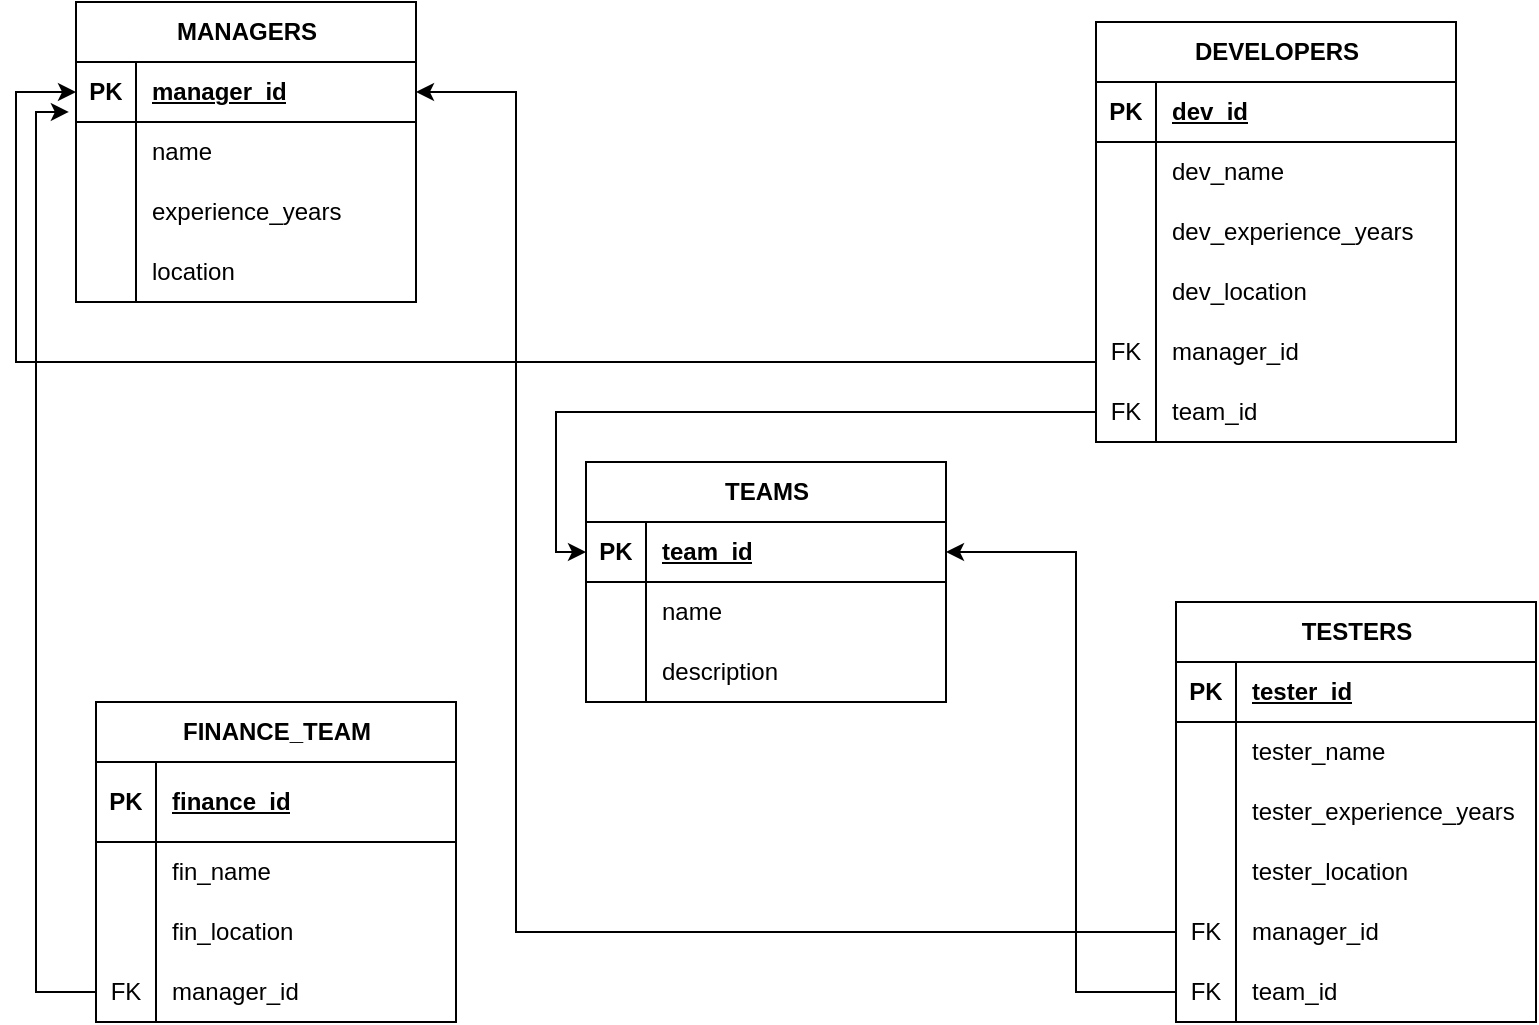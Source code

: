 <mxfile version="26.2.14">
  <diagram name="Page-1" id="9Mc6fm1nMiC2h6bC7p1q">
    <mxGraphModel dx="1042" dy="596" grid="1" gridSize="10" guides="1" tooltips="1" connect="1" arrows="1" fold="1" page="1" pageScale="1" pageWidth="850" pageHeight="1100" math="0" shadow="0">
      <root>
        <mxCell id="0" />
        <mxCell id="1" parent="0" />
        <mxCell id="IIAUFrhKi4VbLgM-tMts-22" value="MANAGERS" style="shape=table;startSize=30;container=1;collapsible=1;childLayout=tableLayout;fixedRows=1;rowLines=0;fontStyle=1;align=center;resizeLast=1;html=1;" vertex="1" parent="1">
          <mxGeometry x="80" y="30" width="170" height="150" as="geometry" />
        </mxCell>
        <mxCell id="IIAUFrhKi4VbLgM-tMts-105" value="" style="shape=tableRow;horizontal=0;startSize=0;swimlaneHead=0;swimlaneBody=0;fillColor=none;collapsible=0;dropTarget=0;points=[[0,0.5],[1,0.5]];portConstraint=eastwest;top=0;left=0;right=0;bottom=1;" vertex="1" parent="IIAUFrhKi4VbLgM-tMts-22">
          <mxGeometry y="30" width="170" height="30" as="geometry" />
        </mxCell>
        <mxCell id="IIAUFrhKi4VbLgM-tMts-106" value="PK" style="shape=partialRectangle;connectable=0;fillColor=none;top=0;left=0;bottom=0;right=0;fontStyle=1;overflow=hidden;whiteSpace=wrap;html=1;" vertex="1" parent="IIAUFrhKi4VbLgM-tMts-105">
          <mxGeometry width="30" height="30" as="geometry">
            <mxRectangle width="30" height="30" as="alternateBounds" />
          </mxGeometry>
        </mxCell>
        <mxCell id="IIAUFrhKi4VbLgM-tMts-107" value="manager_id" style="shape=partialRectangle;connectable=0;fillColor=none;top=0;left=0;bottom=0;right=0;align=left;spacingLeft=6;fontStyle=5;overflow=hidden;whiteSpace=wrap;html=1;" vertex="1" parent="IIAUFrhKi4VbLgM-tMts-105">
          <mxGeometry x="30" width="140" height="30" as="geometry">
            <mxRectangle width="140" height="30" as="alternateBounds" />
          </mxGeometry>
        </mxCell>
        <mxCell id="IIAUFrhKi4VbLgM-tMts-26" value="" style="shape=tableRow;horizontal=0;startSize=0;swimlaneHead=0;swimlaneBody=0;fillColor=none;collapsible=0;dropTarget=0;points=[[0,0.5],[1,0.5]];portConstraint=eastwest;top=0;left=0;right=0;bottom=0;" vertex="1" parent="IIAUFrhKi4VbLgM-tMts-22">
          <mxGeometry y="60" width="170" height="30" as="geometry" />
        </mxCell>
        <mxCell id="IIAUFrhKi4VbLgM-tMts-27" value="" style="shape=partialRectangle;connectable=0;fillColor=none;top=0;left=0;bottom=0;right=0;editable=1;overflow=hidden;whiteSpace=wrap;html=1;" vertex="1" parent="IIAUFrhKi4VbLgM-tMts-26">
          <mxGeometry width="30" height="30" as="geometry">
            <mxRectangle width="30" height="30" as="alternateBounds" />
          </mxGeometry>
        </mxCell>
        <mxCell id="IIAUFrhKi4VbLgM-tMts-28" value="name" style="shape=partialRectangle;connectable=0;fillColor=none;top=0;left=0;bottom=0;right=0;align=left;spacingLeft=6;overflow=hidden;whiteSpace=wrap;html=1;" vertex="1" parent="IIAUFrhKi4VbLgM-tMts-26">
          <mxGeometry x="30" width="140" height="30" as="geometry">
            <mxRectangle width="140" height="30" as="alternateBounds" />
          </mxGeometry>
        </mxCell>
        <mxCell id="IIAUFrhKi4VbLgM-tMts-29" value="" style="shape=tableRow;horizontal=0;startSize=0;swimlaneHead=0;swimlaneBody=0;fillColor=none;collapsible=0;dropTarget=0;points=[[0,0.5],[1,0.5]];portConstraint=eastwest;top=0;left=0;right=0;bottom=0;" vertex="1" parent="IIAUFrhKi4VbLgM-tMts-22">
          <mxGeometry y="90" width="170" height="30" as="geometry" />
        </mxCell>
        <mxCell id="IIAUFrhKi4VbLgM-tMts-30" value="" style="shape=partialRectangle;connectable=0;fillColor=none;top=0;left=0;bottom=0;right=0;editable=1;overflow=hidden;whiteSpace=wrap;html=1;" vertex="1" parent="IIAUFrhKi4VbLgM-tMts-29">
          <mxGeometry width="30" height="30" as="geometry">
            <mxRectangle width="30" height="30" as="alternateBounds" />
          </mxGeometry>
        </mxCell>
        <mxCell id="IIAUFrhKi4VbLgM-tMts-31" value="experience_years" style="shape=partialRectangle;connectable=0;fillColor=none;top=0;left=0;bottom=0;right=0;align=left;spacingLeft=6;overflow=hidden;whiteSpace=wrap;html=1;" vertex="1" parent="IIAUFrhKi4VbLgM-tMts-29">
          <mxGeometry x="30" width="140" height="30" as="geometry">
            <mxRectangle width="140" height="30" as="alternateBounds" />
          </mxGeometry>
        </mxCell>
        <mxCell id="IIAUFrhKi4VbLgM-tMts-32" value="" style="shape=tableRow;horizontal=0;startSize=0;swimlaneHead=0;swimlaneBody=0;fillColor=none;collapsible=0;dropTarget=0;points=[[0,0.5],[1,0.5]];portConstraint=eastwest;top=0;left=0;right=0;bottom=0;" vertex="1" parent="IIAUFrhKi4VbLgM-tMts-22">
          <mxGeometry y="120" width="170" height="30" as="geometry" />
        </mxCell>
        <mxCell id="IIAUFrhKi4VbLgM-tMts-33" value="" style="shape=partialRectangle;connectable=0;fillColor=none;top=0;left=0;bottom=0;right=0;editable=1;overflow=hidden;whiteSpace=wrap;html=1;" vertex="1" parent="IIAUFrhKi4VbLgM-tMts-32">
          <mxGeometry width="30" height="30" as="geometry">
            <mxRectangle width="30" height="30" as="alternateBounds" />
          </mxGeometry>
        </mxCell>
        <mxCell id="IIAUFrhKi4VbLgM-tMts-34" value="location" style="shape=partialRectangle;connectable=0;fillColor=none;top=0;left=0;bottom=0;right=0;align=left;spacingLeft=6;overflow=hidden;whiteSpace=wrap;html=1;" vertex="1" parent="IIAUFrhKi4VbLgM-tMts-32">
          <mxGeometry x="30" width="140" height="30" as="geometry">
            <mxRectangle width="140" height="30" as="alternateBounds" />
          </mxGeometry>
        </mxCell>
        <mxCell id="IIAUFrhKi4VbLgM-tMts-36" value="DEVELOPERS" style="shape=table;startSize=30;container=1;collapsible=1;childLayout=tableLayout;fixedRows=1;rowLines=0;fontStyle=1;align=center;resizeLast=1;html=1;" vertex="1" parent="1">
          <mxGeometry x="590" y="40" width="180" height="210" as="geometry" />
        </mxCell>
        <mxCell id="IIAUFrhKi4VbLgM-tMts-37" value="" style="shape=tableRow;horizontal=0;startSize=0;swimlaneHead=0;swimlaneBody=0;fillColor=none;collapsible=0;dropTarget=0;points=[[0,0.5],[1,0.5]];portConstraint=eastwest;top=0;left=0;right=0;bottom=1;" vertex="1" parent="IIAUFrhKi4VbLgM-tMts-36">
          <mxGeometry y="30" width="180" height="30" as="geometry" />
        </mxCell>
        <mxCell id="IIAUFrhKi4VbLgM-tMts-38" value="PK" style="shape=partialRectangle;connectable=0;fillColor=none;top=0;left=0;bottom=0;right=0;fontStyle=1;overflow=hidden;whiteSpace=wrap;html=1;" vertex="1" parent="IIAUFrhKi4VbLgM-tMts-37">
          <mxGeometry width="30" height="30" as="geometry">
            <mxRectangle width="30" height="30" as="alternateBounds" />
          </mxGeometry>
        </mxCell>
        <mxCell id="IIAUFrhKi4VbLgM-tMts-39" value="dev_id" style="shape=partialRectangle;connectable=0;fillColor=none;top=0;left=0;bottom=0;right=0;align=left;spacingLeft=6;fontStyle=5;overflow=hidden;whiteSpace=wrap;html=1;" vertex="1" parent="IIAUFrhKi4VbLgM-tMts-37">
          <mxGeometry x="30" width="150" height="30" as="geometry">
            <mxRectangle width="150" height="30" as="alternateBounds" />
          </mxGeometry>
        </mxCell>
        <mxCell id="IIAUFrhKi4VbLgM-tMts-40" value="" style="shape=tableRow;horizontal=0;startSize=0;swimlaneHead=0;swimlaneBody=0;fillColor=none;collapsible=0;dropTarget=0;points=[[0,0.5],[1,0.5]];portConstraint=eastwest;top=0;left=0;right=0;bottom=0;" vertex="1" parent="IIAUFrhKi4VbLgM-tMts-36">
          <mxGeometry y="60" width="180" height="30" as="geometry" />
        </mxCell>
        <mxCell id="IIAUFrhKi4VbLgM-tMts-41" value="" style="shape=partialRectangle;connectable=0;fillColor=none;top=0;left=0;bottom=0;right=0;editable=1;overflow=hidden;whiteSpace=wrap;html=1;" vertex="1" parent="IIAUFrhKi4VbLgM-tMts-40">
          <mxGeometry width="30" height="30" as="geometry">
            <mxRectangle width="30" height="30" as="alternateBounds" />
          </mxGeometry>
        </mxCell>
        <mxCell id="IIAUFrhKi4VbLgM-tMts-42" value="dev_name" style="shape=partialRectangle;connectable=0;fillColor=none;top=0;left=0;bottom=0;right=0;align=left;spacingLeft=6;overflow=hidden;whiteSpace=wrap;html=1;" vertex="1" parent="IIAUFrhKi4VbLgM-tMts-40">
          <mxGeometry x="30" width="150" height="30" as="geometry">
            <mxRectangle width="150" height="30" as="alternateBounds" />
          </mxGeometry>
        </mxCell>
        <mxCell id="IIAUFrhKi4VbLgM-tMts-43" value="" style="shape=tableRow;horizontal=0;startSize=0;swimlaneHead=0;swimlaneBody=0;fillColor=none;collapsible=0;dropTarget=0;points=[[0,0.5],[1,0.5]];portConstraint=eastwest;top=0;left=0;right=0;bottom=0;" vertex="1" parent="IIAUFrhKi4VbLgM-tMts-36">
          <mxGeometry y="90" width="180" height="30" as="geometry" />
        </mxCell>
        <mxCell id="IIAUFrhKi4VbLgM-tMts-44" value="" style="shape=partialRectangle;connectable=0;fillColor=none;top=0;left=0;bottom=0;right=0;editable=1;overflow=hidden;whiteSpace=wrap;html=1;" vertex="1" parent="IIAUFrhKi4VbLgM-tMts-43">
          <mxGeometry width="30" height="30" as="geometry">
            <mxRectangle width="30" height="30" as="alternateBounds" />
          </mxGeometry>
        </mxCell>
        <mxCell id="IIAUFrhKi4VbLgM-tMts-45" value="dev_experience_years" style="shape=partialRectangle;connectable=0;fillColor=none;top=0;left=0;bottom=0;right=0;align=left;spacingLeft=6;overflow=hidden;whiteSpace=wrap;html=1;" vertex="1" parent="IIAUFrhKi4VbLgM-tMts-43">
          <mxGeometry x="30" width="150" height="30" as="geometry">
            <mxRectangle width="150" height="30" as="alternateBounds" />
          </mxGeometry>
        </mxCell>
        <mxCell id="IIAUFrhKi4VbLgM-tMts-46" value="" style="shape=tableRow;horizontal=0;startSize=0;swimlaneHead=0;swimlaneBody=0;fillColor=none;collapsible=0;dropTarget=0;points=[[0,0.5],[1,0.5]];portConstraint=eastwest;top=0;left=0;right=0;bottom=0;" vertex="1" parent="IIAUFrhKi4VbLgM-tMts-36">
          <mxGeometry y="120" width="180" height="30" as="geometry" />
        </mxCell>
        <mxCell id="IIAUFrhKi4VbLgM-tMts-47" value="" style="shape=partialRectangle;connectable=0;fillColor=none;top=0;left=0;bottom=0;right=0;editable=1;overflow=hidden;whiteSpace=wrap;html=1;" vertex="1" parent="IIAUFrhKi4VbLgM-tMts-46">
          <mxGeometry width="30" height="30" as="geometry">
            <mxRectangle width="30" height="30" as="alternateBounds" />
          </mxGeometry>
        </mxCell>
        <mxCell id="IIAUFrhKi4VbLgM-tMts-48" value="dev_location" style="shape=partialRectangle;connectable=0;fillColor=none;top=0;left=0;bottom=0;right=0;align=left;spacingLeft=6;overflow=hidden;whiteSpace=wrap;html=1;" vertex="1" parent="IIAUFrhKi4VbLgM-tMts-46">
          <mxGeometry x="30" width="150" height="30" as="geometry">
            <mxRectangle width="150" height="30" as="alternateBounds" />
          </mxGeometry>
        </mxCell>
        <mxCell id="IIAUFrhKi4VbLgM-tMts-88" style="shape=tableRow;horizontal=0;startSize=0;swimlaneHead=0;swimlaneBody=0;fillColor=none;collapsible=0;dropTarget=0;points=[[0,0.5],[1,0.5]];portConstraint=eastwest;top=0;left=0;right=0;bottom=0;" vertex="1" parent="IIAUFrhKi4VbLgM-tMts-36">
          <mxGeometry y="150" width="180" height="30" as="geometry" />
        </mxCell>
        <mxCell id="IIAUFrhKi4VbLgM-tMts-89" value="FK" style="shape=partialRectangle;connectable=0;fillColor=none;top=0;left=0;bottom=0;right=0;editable=1;overflow=hidden;whiteSpace=wrap;html=1;" vertex="1" parent="IIAUFrhKi4VbLgM-tMts-88">
          <mxGeometry width="30" height="30" as="geometry">
            <mxRectangle width="30" height="30" as="alternateBounds" />
          </mxGeometry>
        </mxCell>
        <mxCell id="IIAUFrhKi4VbLgM-tMts-90" value="manager_id" style="shape=partialRectangle;connectable=0;fillColor=none;top=0;left=0;bottom=0;right=0;align=left;spacingLeft=6;overflow=hidden;whiteSpace=wrap;html=1;" vertex="1" parent="IIAUFrhKi4VbLgM-tMts-88">
          <mxGeometry x="30" width="150" height="30" as="geometry">
            <mxRectangle width="150" height="30" as="alternateBounds" />
          </mxGeometry>
        </mxCell>
        <mxCell id="IIAUFrhKi4VbLgM-tMts-91" style="shape=tableRow;horizontal=0;startSize=0;swimlaneHead=0;swimlaneBody=0;fillColor=none;collapsible=0;dropTarget=0;points=[[0,0.5],[1,0.5]];portConstraint=eastwest;top=0;left=0;right=0;bottom=0;" vertex="1" parent="IIAUFrhKi4VbLgM-tMts-36">
          <mxGeometry y="180" width="180" height="30" as="geometry" />
        </mxCell>
        <mxCell id="IIAUFrhKi4VbLgM-tMts-92" value="FK" style="shape=partialRectangle;connectable=0;fillColor=none;top=0;left=0;bottom=0;right=0;editable=1;overflow=hidden;whiteSpace=wrap;html=1;" vertex="1" parent="IIAUFrhKi4VbLgM-tMts-91">
          <mxGeometry width="30" height="30" as="geometry">
            <mxRectangle width="30" height="30" as="alternateBounds" />
          </mxGeometry>
        </mxCell>
        <mxCell id="IIAUFrhKi4VbLgM-tMts-93" value="team_id" style="shape=partialRectangle;connectable=0;fillColor=none;top=0;left=0;bottom=0;right=0;align=left;spacingLeft=6;overflow=hidden;whiteSpace=wrap;html=1;" vertex="1" parent="IIAUFrhKi4VbLgM-tMts-91">
          <mxGeometry x="30" width="150" height="30" as="geometry">
            <mxRectangle width="150" height="30" as="alternateBounds" />
          </mxGeometry>
        </mxCell>
        <mxCell id="IIAUFrhKi4VbLgM-tMts-49" value="FINANCE_TEAM" style="shape=table;startSize=30;container=1;collapsible=1;childLayout=tableLayout;fixedRows=1;rowLines=0;fontStyle=1;align=center;resizeLast=1;html=1;" vertex="1" parent="1">
          <mxGeometry x="90" y="380" width="180" height="160" as="geometry" />
        </mxCell>
        <mxCell id="IIAUFrhKi4VbLgM-tMts-50" value="" style="shape=tableRow;horizontal=0;startSize=0;swimlaneHead=0;swimlaneBody=0;fillColor=none;collapsible=0;dropTarget=0;points=[[0,0.5],[1,0.5]];portConstraint=eastwest;top=0;left=0;right=0;bottom=1;" vertex="1" parent="IIAUFrhKi4VbLgM-tMts-49">
          <mxGeometry y="30" width="180" height="40" as="geometry" />
        </mxCell>
        <mxCell id="IIAUFrhKi4VbLgM-tMts-51" value="PK" style="shape=partialRectangle;connectable=0;fillColor=none;top=0;left=0;bottom=0;right=0;fontStyle=1;overflow=hidden;whiteSpace=wrap;html=1;" vertex="1" parent="IIAUFrhKi4VbLgM-tMts-50">
          <mxGeometry width="30" height="40" as="geometry">
            <mxRectangle width="30" height="40" as="alternateBounds" />
          </mxGeometry>
        </mxCell>
        <mxCell id="IIAUFrhKi4VbLgM-tMts-52" value="finance_id" style="shape=partialRectangle;connectable=0;fillColor=none;top=0;left=0;bottom=0;right=0;align=left;spacingLeft=6;fontStyle=5;overflow=hidden;whiteSpace=wrap;html=1;" vertex="1" parent="IIAUFrhKi4VbLgM-tMts-50">
          <mxGeometry x="30" width="150" height="40" as="geometry">
            <mxRectangle width="150" height="40" as="alternateBounds" />
          </mxGeometry>
        </mxCell>
        <mxCell id="IIAUFrhKi4VbLgM-tMts-53" value="" style="shape=tableRow;horizontal=0;startSize=0;swimlaneHead=0;swimlaneBody=0;fillColor=none;collapsible=0;dropTarget=0;points=[[0,0.5],[1,0.5]];portConstraint=eastwest;top=0;left=0;right=0;bottom=0;" vertex="1" parent="IIAUFrhKi4VbLgM-tMts-49">
          <mxGeometry y="70" width="180" height="30" as="geometry" />
        </mxCell>
        <mxCell id="IIAUFrhKi4VbLgM-tMts-54" value="" style="shape=partialRectangle;connectable=0;fillColor=none;top=0;left=0;bottom=0;right=0;editable=1;overflow=hidden;whiteSpace=wrap;html=1;" vertex="1" parent="IIAUFrhKi4VbLgM-tMts-53">
          <mxGeometry width="30" height="30" as="geometry">
            <mxRectangle width="30" height="30" as="alternateBounds" />
          </mxGeometry>
        </mxCell>
        <mxCell id="IIAUFrhKi4VbLgM-tMts-55" value="fin_name" style="shape=partialRectangle;connectable=0;fillColor=none;top=0;left=0;bottom=0;right=0;align=left;spacingLeft=6;overflow=hidden;whiteSpace=wrap;html=1;" vertex="1" parent="IIAUFrhKi4VbLgM-tMts-53">
          <mxGeometry x="30" width="150" height="30" as="geometry">
            <mxRectangle width="150" height="30" as="alternateBounds" />
          </mxGeometry>
        </mxCell>
        <mxCell id="IIAUFrhKi4VbLgM-tMts-56" value="" style="shape=tableRow;horizontal=0;startSize=0;swimlaneHead=0;swimlaneBody=0;fillColor=none;collapsible=0;dropTarget=0;points=[[0,0.5],[1,0.5]];portConstraint=eastwest;top=0;left=0;right=0;bottom=0;" vertex="1" parent="IIAUFrhKi4VbLgM-tMts-49">
          <mxGeometry y="100" width="180" height="30" as="geometry" />
        </mxCell>
        <mxCell id="IIAUFrhKi4VbLgM-tMts-57" value="" style="shape=partialRectangle;connectable=0;fillColor=none;top=0;left=0;bottom=0;right=0;editable=1;overflow=hidden;whiteSpace=wrap;html=1;" vertex="1" parent="IIAUFrhKi4VbLgM-tMts-56">
          <mxGeometry width="30" height="30" as="geometry">
            <mxRectangle width="30" height="30" as="alternateBounds" />
          </mxGeometry>
        </mxCell>
        <mxCell id="IIAUFrhKi4VbLgM-tMts-58" value="fin_location" style="shape=partialRectangle;connectable=0;fillColor=none;top=0;left=0;bottom=0;right=0;align=left;spacingLeft=6;overflow=hidden;whiteSpace=wrap;html=1;" vertex="1" parent="IIAUFrhKi4VbLgM-tMts-56">
          <mxGeometry x="30" width="150" height="30" as="geometry">
            <mxRectangle width="150" height="30" as="alternateBounds" />
          </mxGeometry>
        </mxCell>
        <mxCell id="IIAUFrhKi4VbLgM-tMts-59" value="" style="shape=tableRow;horizontal=0;startSize=0;swimlaneHead=0;swimlaneBody=0;fillColor=none;collapsible=0;dropTarget=0;points=[[0,0.5],[1,0.5]];portConstraint=eastwest;top=0;left=0;right=0;bottom=0;" vertex="1" parent="IIAUFrhKi4VbLgM-tMts-49">
          <mxGeometry y="130" width="180" height="30" as="geometry" />
        </mxCell>
        <mxCell id="IIAUFrhKi4VbLgM-tMts-60" value="FK" style="shape=partialRectangle;connectable=0;fillColor=none;top=0;left=0;bottom=0;right=0;editable=1;overflow=hidden;whiteSpace=wrap;html=1;" vertex="1" parent="IIAUFrhKi4VbLgM-tMts-59">
          <mxGeometry width="30" height="30" as="geometry">
            <mxRectangle width="30" height="30" as="alternateBounds" />
          </mxGeometry>
        </mxCell>
        <mxCell id="IIAUFrhKi4VbLgM-tMts-61" value="manager_id" style="shape=partialRectangle;connectable=0;fillColor=none;top=0;left=0;bottom=0;right=0;align=left;spacingLeft=6;overflow=hidden;whiteSpace=wrap;html=1;" vertex="1" parent="IIAUFrhKi4VbLgM-tMts-59">
          <mxGeometry x="30" width="150" height="30" as="geometry">
            <mxRectangle width="150" height="30" as="alternateBounds" />
          </mxGeometry>
        </mxCell>
        <mxCell id="IIAUFrhKi4VbLgM-tMts-62" value="TESTERS" style="shape=table;startSize=30;container=1;collapsible=1;childLayout=tableLayout;fixedRows=1;rowLines=0;fontStyle=1;align=center;resizeLast=1;html=1;" vertex="1" parent="1">
          <mxGeometry x="630" y="330" width="180" height="210" as="geometry" />
        </mxCell>
        <mxCell id="IIAUFrhKi4VbLgM-tMts-63" value="" style="shape=tableRow;horizontal=0;startSize=0;swimlaneHead=0;swimlaneBody=0;fillColor=none;collapsible=0;dropTarget=0;points=[[0,0.5],[1,0.5]];portConstraint=eastwest;top=0;left=0;right=0;bottom=1;" vertex="1" parent="IIAUFrhKi4VbLgM-tMts-62">
          <mxGeometry y="30" width="180" height="30" as="geometry" />
        </mxCell>
        <mxCell id="IIAUFrhKi4VbLgM-tMts-64" value="PK" style="shape=partialRectangle;connectable=0;fillColor=none;top=0;left=0;bottom=0;right=0;fontStyle=1;overflow=hidden;whiteSpace=wrap;html=1;" vertex="1" parent="IIAUFrhKi4VbLgM-tMts-63">
          <mxGeometry width="30" height="30" as="geometry">
            <mxRectangle width="30" height="30" as="alternateBounds" />
          </mxGeometry>
        </mxCell>
        <mxCell id="IIAUFrhKi4VbLgM-tMts-65" value="tester_id" style="shape=partialRectangle;connectable=0;fillColor=none;top=0;left=0;bottom=0;right=0;align=left;spacingLeft=6;fontStyle=5;overflow=hidden;whiteSpace=wrap;html=1;" vertex="1" parent="IIAUFrhKi4VbLgM-tMts-63">
          <mxGeometry x="30" width="150" height="30" as="geometry">
            <mxRectangle width="150" height="30" as="alternateBounds" />
          </mxGeometry>
        </mxCell>
        <mxCell id="IIAUFrhKi4VbLgM-tMts-66" value="" style="shape=tableRow;horizontal=0;startSize=0;swimlaneHead=0;swimlaneBody=0;fillColor=none;collapsible=0;dropTarget=0;points=[[0,0.5],[1,0.5]];portConstraint=eastwest;top=0;left=0;right=0;bottom=0;" vertex="1" parent="IIAUFrhKi4VbLgM-tMts-62">
          <mxGeometry y="60" width="180" height="30" as="geometry" />
        </mxCell>
        <mxCell id="IIAUFrhKi4VbLgM-tMts-67" value="" style="shape=partialRectangle;connectable=0;fillColor=none;top=0;left=0;bottom=0;right=0;editable=1;overflow=hidden;whiteSpace=wrap;html=1;" vertex="1" parent="IIAUFrhKi4VbLgM-tMts-66">
          <mxGeometry width="30" height="30" as="geometry">
            <mxRectangle width="30" height="30" as="alternateBounds" />
          </mxGeometry>
        </mxCell>
        <mxCell id="IIAUFrhKi4VbLgM-tMts-68" value="tester_name" style="shape=partialRectangle;connectable=0;fillColor=none;top=0;left=0;bottom=0;right=0;align=left;spacingLeft=6;overflow=hidden;whiteSpace=wrap;html=1;" vertex="1" parent="IIAUFrhKi4VbLgM-tMts-66">
          <mxGeometry x="30" width="150" height="30" as="geometry">
            <mxRectangle width="150" height="30" as="alternateBounds" />
          </mxGeometry>
        </mxCell>
        <mxCell id="IIAUFrhKi4VbLgM-tMts-69" value="" style="shape=tableRow;horizontal=0;startSize=0;swimlaneHead=0;swimlaneBody=0;fillColor=none;collapsible=0;dropTarget=0;points=[[0,0.5],[1,0.5]];portConstraint=eastwest;top=0;left=0;right=0;bottom=0;" vertex="1" parent="IIAUFrhKi4VbLgM-tMts-62">
          <mxGeometry y="90" width="180" height="30" as="geometry" />
        </mxCell>
        <mxCell id="IIAUFrhKi4VbLgM-tMts-70" value="" style="shape=partialRectangle;connectable=0;fillColor=none;top=0;left=0;bottom=0;right=0;editable=1;overflow=hidden;whiteSpace=wrap;html=1;" vertex="1" parent="IIAUFrhKi4VbLgM-tMts-69">
          <mxGeometry width="30" height="30" as="geometry">
            <mxRectangle width="30" height="30" as="alternateBounds" />
          </mxGeometry>
        </mxCell>
        <mxCell id="IIAUFrhKi4VbLgM-tMts-71" value="tester_experience_years" style="shape=partialRectangle;connectable=0;fillColor=none;top=0;left=0;bottom=0;right=0;align=left;spacingLeft=6;overflow=hidden;whiteSpace=wrap;html=1;" vertex="1" parent="IIAUFrhKi4VbLgM-tMts-69">
          <mxGeometry x="30" width="150" height="30" as="geometry">
            <mxRectangle width="150" height="30" as="alternateBounds" />
          </mxGeometry>
        </mxCell>
        <mxCell id="IIAUFrhKi4VbLgM-tMts-72" value="" style="shape=tableRow;horizontal=0;startSize=0;swimlaneHead=0;swimlaneBody=0;fillColor=none;collapsible=0;dropTarget=0;points=[[0,0.5],[1,0.5]];portConstraint=eastwest;top=0;left=0;right=0;bottom=0;" vertex="1" parent="IIAUFrhKi4VbLgM-tMts-62">
          <mxGeometry y="120" width="180" height="30" as="geometry" />
        </mxCell>
        <mxCell id="IIAUFrhKi4VbLgM-tMts-73" value="" style="shape=partialRectangle;connectable=0;fillColor=none;top=0;left=0;bottom=0;right=0;editable=1;overflow=hidden;whiteSpace=wrap;html=1;" vertex="1" parent="IIAUFrhKi4VbLgM-tMts-72">
          <mxGeometry width="30" height="30" as="geometry">
            <mxRectangle width="30" height="30" as="alternateBounds" />
          </mxGeometry>
        </mxCell>
        <mxCell id="IIAUFrhKi4VbLgM-tMts-74" value="tester_location" style="shape=partialRectangle;connectable=0;fillColor=none;top=0;left=0;bottom=0;right=0;align=left;spacingLeft=6;overflow=hidden;whiteSpace=wrap;html=1;" vertex="1" parent="IIAUFrhKi4VbLgM-tMts-72">
          <mxGeometry x="30" width="150" height="30" as="geometry">
            <mxRectangle width="150" height="30" as="alternateBounds" />
          </mxGeometry>
        </mxCell>
        <mxCell id="IIAUFrhKi4VbLgM-tMts-95" style="shape=tableRow;horizontal=0;startSize=0;swimlaneHead=0;swimlaneBody=0;fillColor=none;collapsible=0;dropTarget=0;points=[[0,0.5],[1,0.5]];portConstraint=eastwest;top=0;left=0;right=0;bottom=0;" vertex="1" parent="IIAUFrhKi4VbLgM-tMts-62">
          <mxGeometry y="150" width="180" height="30" as="geometry" />
        </mxCell>
        <mxCell id="IIAUFrhKi4VbLgM-tMts-96" value="FK" style="shape=partialRectangle;connectable=0;fillColor=none;top=0;left=0;bottom=0;right=0;editable=1;overflow=hidden;whiteSpace=wrap;html=1;" vertex="1" parent="IIAUFrhKi4VbLgM-tMts-95">
          <mxGeometry width="30" height="30" as="geometry">
            <mxRectangle width="30" height="30" as="alternateBounds" />
          </mxGeometry>
        </mxCell>
        <mxCell id="IIAUFrhKi4VbLgM-tMts-97" value="manager_id" style="shape=partialRectangle;connectable=0;fillColor=none;top=0;left=0;bottom=0;right=0;align=left;spacingLeft=6;overflow=hidden;whiteSpace=wrap;html=1;" vertex="1" parent="IIAUFrhKi4VbLgM-tMts-95">
          <mxGeometry x="30" width="150" height="30" as="geometry">
            <mxRectangle width="150" height="30" as="alternateBounds" />
          </mxGeometry>
        </mxCell>
        <mxCell id="IIAUFrhKi4VbLgM-tMts-98" style="shape=tableRow;horizontal=0;startSize=0;swimlaneHead=0;swimlaneBody=0;fillColor=none;collapsible=0;dropTarget=0;points=[[0,0.5],[1,0.5]];portConstraint=eastwest;top=0;left=0;right=0;bottom=0;" vertex="1" parent="IIAUFrhKi4VbLgM-tMts-62">
          <mxGeometry y="180" width="180" height="30" as="geometry" />
        </mxCell>
        <mxCell id="IIAUFrhKi4VbLgM-tMts-99" value="FK" style="shape=partialRectangle;connectable=0;fillColor=none;top=0;left=0;bottom=0;right=0;editable=1;overflow=hidden;whiteSpace=wrap;html=1;" vertex="1" parent="IIAUFrhKi4VbLgM-tMts-98">
          <mxGeometry width="30" height="30" as="geometry">
            <mxRectangle width="30" height="30" as="alternateBounds" />
          </mxGeometry>
        </mxCell>
        <mxCell id="IIAUFrhKi4VbLgM-tMts-100" value="team_id" style="shape=partialRectangle;connectable=0;fillColor=none;top=0;left=0;bottom=0;right=0;align=left;spacingLeft=6;overflow=hidden;whiteSpace=wrap;html=1;" vertex="1" parent="IIAUFrhKi4VbLgM-tMts-98">
          <mxGeometry x="30" width="150" height="30" as="geometry">
            <mxRectangle width="150" height="30" as="alternateBounds" />
          </mxGeometry>
        </mxCell>
        <mxCell id="IIAUFrhKi4VbLgM-tMts-75" value="TEAMS" style="shape=table;startSize=30;container=1;collapsible=1;childLayout=tableLayout;fixedRows=1;rowLines=0;fontStyle=1;align=center;resizeLast=1;html=1;" vertex="1" parent="1">
          <mxGeometry x="335" y="260" width="180" height="120" as="geometry" />
        </mxCell>
        <mxCell id="IIAUFrhKi4VbLgM-tMts-76" value="" style="shape=tableRow;horizontal=0;startSize=0;swimlaneHead=0;swimlaneBody=0;fillColor=none;collapsible=0;dropTarget=0;points=[[0,0.5],[1,0.5]];portConstraint=eastwest;top=0;left=0;right=0;bottom=1;" vertex="1" parent="IIAUFrhKi4VbLgM-tMts-75">
          <mxGeometry y="30" width="180" height="30" as="geometry" />
        </mxCell>
        <mxCell id="IIAUFrhKi4VbLgM-tMts-77" value="PK" style="shape=partialRectangle;connectable=0;fillColor=none;top=0;left=0;bottom=0;right=0;fontStyle=1;overflow=hidden;whiteSpace=wrap;html=1;" vertex="1" parent="IIAUFrhKi4VbLgM-tMts-76">
          <mxGeometry width="30" height="30" as="geometry">
            <mxRectangle width="30" height="30" as="alternateBounds" />
          </mxGeometry>
        </mxCell>
        <mxCell id="IIAUFrhKi4VbLgM-tMts-78" value="team_id" style="shape=partialRectangle;connectable=0;fillColor=none;top=0;left=0;bottom=0;right=0;align=left;spacingLeft=6;fontStyle=5;overflow=hidden;whiteSpace=wrap;html=1;" vertex="1" parent="IIAUFrhKi4VbLgM-tMts-76">
          <mxGeometry x="30" width="150" height="30" as="geometry">
            <mxRectangle width="150" height="30" as="alternateBounds" />
          </mxGeometry>
        </mxCell>
        <mxCell id="IIAUFrhKi4VbLgM-tMts-79" value="" style="shape=tableRow;horizontal=0;startSize=0;swimlaneHead=0;swimlaneBody=0;fillColor=none;collapsible=0;dropTarget=0;points=[[0,0.5],[1,0.5]];portConstraint=eastwest;top=0;left=0;right=0;bottom=0;" vertex="1" parent="IIAUFrhKi4VbLgM-tMts-75">
          <mxGeometry y="60" width="180" height="30" as="geometry" />
        </mxCell>
        <mxCell id="IIAUFrhKi4VbLgM-tMts-80" value="" style="shape=partialRectangle;connectable=0;fillColor=none;top=0;left=0;bottom=0;right=0;editable=1;overflow=hidden;whiteSpace=wrap;html=1;" vertex="1" parent="IIAUFrhKi4VbLgM-tMts-79">
          <mxGeometry width="30" height="30" as="geometry">
            <mxRectangle width="30" height="30" as="alternateBounds" />
          </mxGeometry>
        </mxCell>
        <mxCell id="IIAUFrhKi4VbLgM-tMts-81" value="name" style="shape=partialRectangle;connectable=0;fillColor=none;top=0;left=0;bottom=0;right=0;align=left;spacingLeft=6;overflow=hidden;whiteSpace=wrap;html=1;" vertex="1" parent="IIAUFrhKi4VbLgM-tMts-79">
          <mxGeometry x="30" width="150" height="30" as="geometry">
            <mxRectangle width="150" height="30" as="alternateBounds" />
          </mxGeometry>
        </mxCell>
        <mxCell id="IIAUFrhKi4VbLgM-tMts-85" value="" style="shape=tableRow;horizontal=0;startSize=0;swimlaneHead=0;swimlaneBody=0;fillColor=none;collapsible=0;dropTarget=0;points=[[0,0.5],[1,0.5]];portConstraint=eastwest;top=0;left=0;right=0;bottom=0;" vertex="1" parent="IIAUFrhKi4VbLgM-tMts-75">
          <mxGeometry y="90" width="180" height="30" as="geometry" />
        </mxCell>
        <mxCell id="IIAUFrhKi4VbLgM-tMts-86" value="" style="shape=partialRectangle;connectable=0;fillColor=none;top=0;left=0;bottom=0;right=0;editable=1;overflow=hidden;whiteSpace=wrap;html=1;" vertex="1" parent="IIAUFrhKi4VbLgM-tMts-85">
          <mxGeometry width="30" height="30" as="geometry">
            <mxRectangle width="30" height="30" as="alternateBounds" />
          </mxGeometry>
        </mxCell>
        <mxCell id="IIAUFrhKi4VbLgM-tMts-87" value="description" style="shape=partialRectangle;connectable=0;fillColor=none;top=0;left=0;bottom=0;right=0;align=left;spacingLeft=6;overflow=hidden;whiteSpace=wrap;html=1;" vertex="1" parent="IIAUFrhKi4VbLgM-tMts-85">
          <mxGeometry x="30" width="150" height="30" as="geometry">
            <mxRectangle width="150" height="30" as="alternateBounds" />
          </mxGeometry>
        </mxCell>
        <mxCell id="IIAUFrhKi4VbLgM-tMts-104" value="" style="endArrow=classic;html=1;rounded=0;entryX=0;entryY=0.5;entryDx=0;entryDy=0;" edge="1" parent="1" target="IIAUFrhKi4VbLgM-tMts-105">
          <mxGeometry width="50" height="50" relative="1" as="geometry">
            <mxPoint x="590" y="210" as="sourcePoint" />
            <mxPoint x="50" y="80" as="targetPoint" />
            <Array as="points">
              <mxPoint x="50" y="210" />
              <mxPoint x="50" y="75" />
            </Array>
          </mxGeometry>
        </mxCell>
        <mxCell id="IIAUFrhKi4VbLgM-tMts-115" value="" style="endArrow=classic;html=1;rounded=0;exitX=0;exitY=0.5;exitDx=0;exitDy=0;entryX=0;entryY=0.5;entryDx=0;entryDy=0;" edge="1" parent="1" source="IIAUFrhKi4VbLgM-tMts-91" target="IIAUFrhKi4VbLgM-tMts-76">
          <mxGeometry width="50" height="50" relative="1" as="geometry">
            <mxPoint x="450" y="240" as="sourcePoint" />
            <mxPoint x="320" y="310" as="targetPoint" />
            <Array as="points">
              <mxPoint x="320" y="235" />
              <mxPoint x="320" y="305" />
            </Array>
          </mxGeometry>
        </mxCell>
        <mxCell id="IIAUFrhKi4VbLgM-tMts-116" value="" style="endArrow=classic;html=1;rounded=0;exitX=0;exitY=0.5;exitDx=0;exitDy=0;entryX=-0.021;entryY=0.833;entryDx=0;entryDy=0;entryPerimeter=0;" edge="1" parent="1" source="IIAUFrhKi4VbLgM-tMts-59" target="IIAUFrhKi4VbLgM-tMts-105">
          <mxGeometry width="50" height="50" relative="1" as="geometry">
            <mxPoint x="60" y="530" as="sourcePoint" />
            <mxPoint x="60" y="80" as="targetPoint" />
            <Array as="points">
              <mxPoint x="60" y="525" />
              <mxPoint x="60" y="85" />
            </Array>
          </mxGeometry>
        </mxCell>
        <mxCell id="IIAUFrhKi4VbLgM-tMts-118" value="" style="endArrow=classic;html=1;rounded=0;exitX=0;exitY=0.5;exitDx=0;exitDy=0;entryX=1;entryY=0.5;entryDx=0;entryDy=0;" edge="1" parent="1" source="IIAUFrhKi4VbLgM-tMts-95" target="IIAUFrhKi4VbLgM-tMts-105">
          <mxGeometry width="50" height="50" relative="1" as="geometry">
            <mxPoint x="400" y="300" as="sourcePoint" />
            <mxPoint x="300" y="60" as="targetPoint" />
            <Array as="points">
              <mxPoint x="300" y="495" />
              <mxPoint x="300" y="75" />
            </Array>
          </mxGeometry>
        </mxCell>
        <mxCell id="IIAUFrhKi4VbLgM-tMts-119" value="" style="endArrow=classic;html=1;rounded=0;exitX=0;exitY=0.5;exitDx=0;exitDy=0;entryX=1;entryY=0.5;entryDx=0;entryDy=0;" edge="1" parent="1" source="IIAUFrhKi4VbLgM-tMts-98" target="IIAUFrhKi4VbLgM-tMts-76">
          <mxGeometry width="50" height="50" relative="1" as="geometry">
            <mxPoint x="560" y="510" as="sourcePoint" />
            <mxPoint x="580" y="290" as="targetPoint" />
            <Array as="points">
              <mxPoint x="580" y="525" />
              <mxPoint x="580" y="305" />
            </Array>
          </mxGeometry>
        </mxCell>
      </root>
    </mxGraphModel>
  </diagram>
</mxfile>
